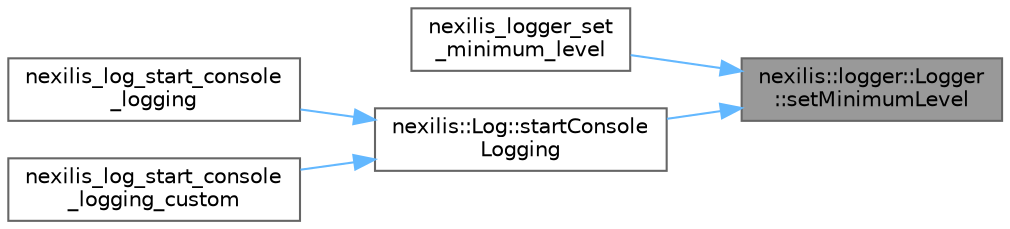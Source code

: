 digraph "nexilis::logger::Logger::setMinimumLevel"
{
 // LATEX_PDF_SIZE
  bgcolor="transparent";
  edge [fontname=Helvetica,fontsize=10,labelfontname=Helvetica,labelfontsize=10];
  node [fontname=Helvetica,fontsize=10,shape=box,height=0.2,width=0.4];
  rankdir="RL";
  Node1 [id="Node000001",label="nexilis::logger::Logger\l::setMinimumLevel",height=0.2,width=0.4,color="gray40", fillcolor="grey60", style="filled", fontcolor="black",tooltip=" "];
  Node1 -> Node2 [id="edge1_Node000001_Node000002",dir="back",color="steelblue1",style="solid",tooltip=" "];
  Node2 [id="Node000002",label="nexilis_logger_set\l_minimum_level",height=0.2,width=0.4,color="grey40", fillcolor="white", style="filled",URL="$d0/d63/logger__c_8cc.html#add7fc053ac34542de29f3597bd4410f4",tooltip=" "];
  Node1 -> Node3 [id="edge2_Node000001_Node000003",dir="back",color="steelblue1",style="solid",tooltip=" "];
  Node3 [id="Node000003",label="nexilis::Log::startConsole\lLogging",height=0.2,width=0.4,color="grey40", fillcolor="white", style="filled",URL="$dc/dbc/classnexilis_1_1Log.html#abbd026f57e504fcc5f563991787d3a53",tooltip=" "];
  Node3 -> Node4 [id="edge3_Node000003_Node000004",dir="back",color="steelblue1",style="solid",tooltip=" "];
  Node4 [id="Node000004",label="nexilis_log_start_console\l_logging",height=0.2,width=0.4,color="grey40", fillcolor="white", style="filled",URL="$dc/dee/log__c_8cc.html#abf3b1b82ced1f043e5f7472aee282a94",tooltip=" "];
  Node3 -> Node5 [id="edge4_Node000003_Node000005",dir="back",color="steelblue1",style="solid",tooltip=" "];
  Node5 [id="Node000005",label="nexilis_log_start_console\l_logging_custom",height=0.2,width=0.4,color="grey40", fillcolor="white", style="filled",URL="$dc/dee/log__c_8cc.html#a6ac7b2bead757d2121e15924bffe5201",tooltip=" "];
}

